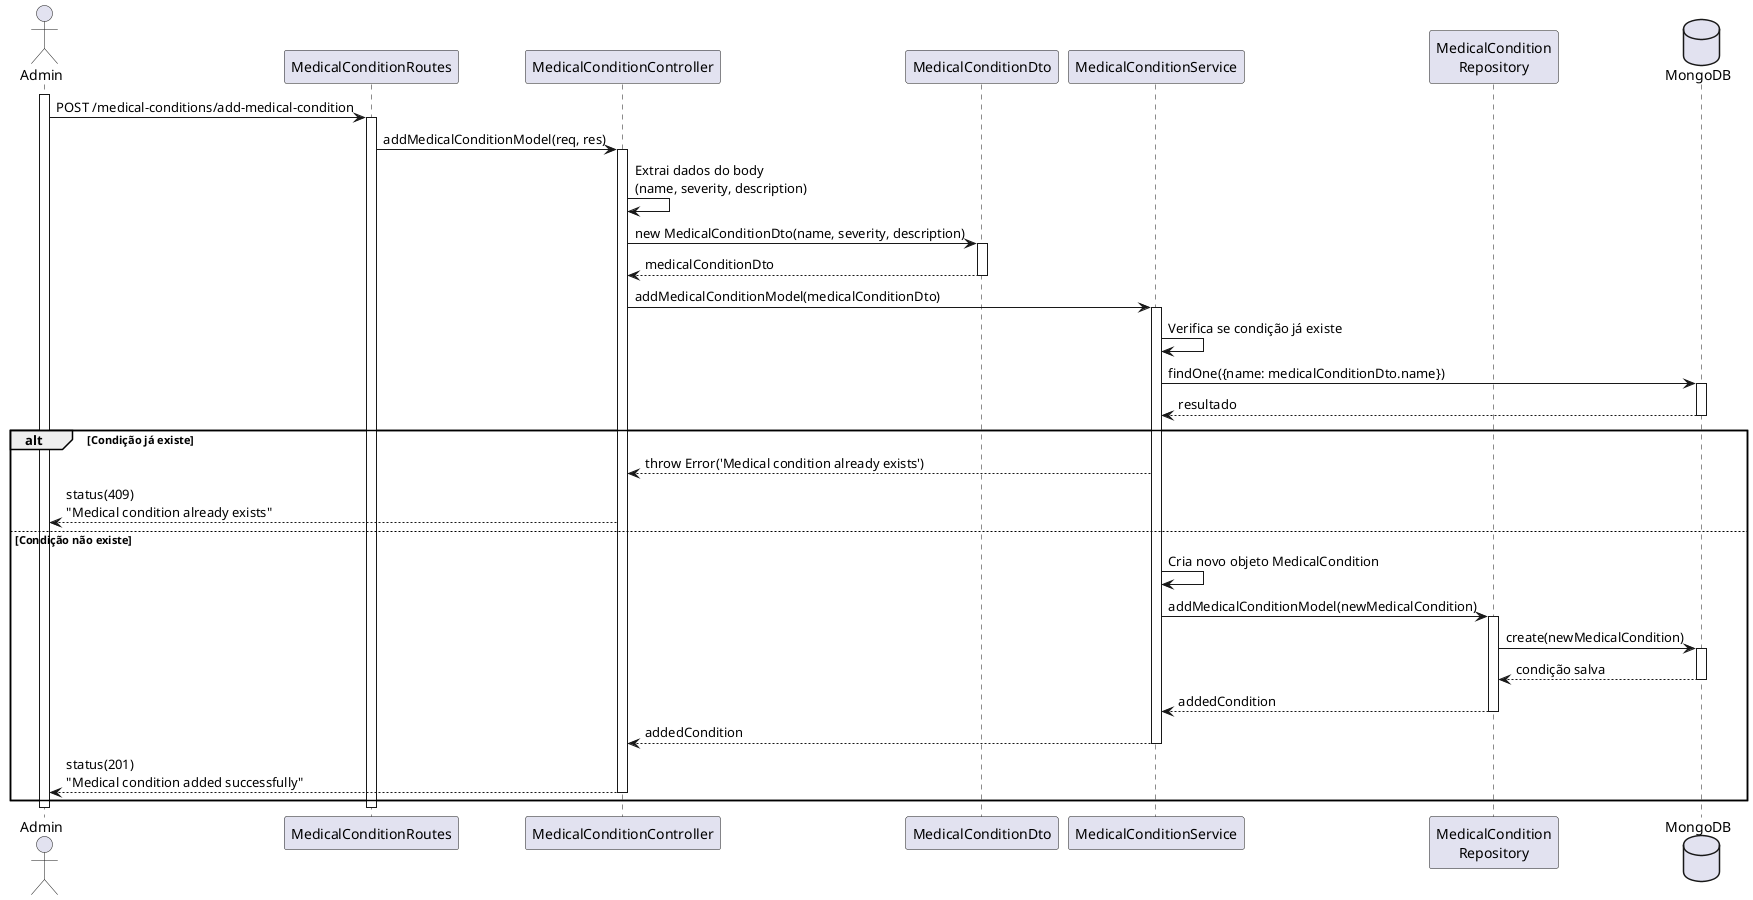 @startuml
actor Admin
participant "MedicalConditionRoutes" as Routes
participant "MedicalConditionController" as Controller
participant "MedicalConditionDto" as DTO
participant "MedicalConditionService" as Service
participant "MedicalCondition\nRepository" as Repo
database "MongoDB" as DB

activate Admin
Admin -> Routes: POST /medical-conditions/add-medical-condition
activate Routes

Routes -> Controller: addMedicalConditionModel(req, res)
activate Controller

Controller -> Controller: Extrai dados do body\n(name, severity, description)

Controller -> DTO: new MedicalConditionDto(name, severity, description)
activate DTO
DTO --> Controller: medicalConditionDto
deactivate DTO

Controller -> Service: addMedicalConditionModel(medicalConditionDto)
activate Service

Service -> Service: Verifica se condição já existe
Service -> DB: findOne({name: medicalConditionDto.name})
activate DB
DB --> Service: resultado
deactivate DB

alt Condição já existe
    Service --> Controller: throw Error('Medical condition already exists')
    Controller --> Admin: status(409)\n"Medical condition already exists"
else Condição não existe
    Service -> Service: Cria novo objeto MedicalCondition
    Service -> Repo: addMedicalConditionModel(newMedicalCondition)
    activate Repo
    
    Repo -> DB: create(newMedicalCondition)
    activate DB
    DB --> Repo: condição salva
    deactivate DB
    
    Repo --> Service: addedCondition
    deactivate Repo
    
    Service --> Controller: addedCondition
    deactivate Service
    
    Controller --> Admin: status(201)\n"Medical condition added successfully"
    deactivate Controller
    
end

deactivate Routes
deactivate Admin
@enduml